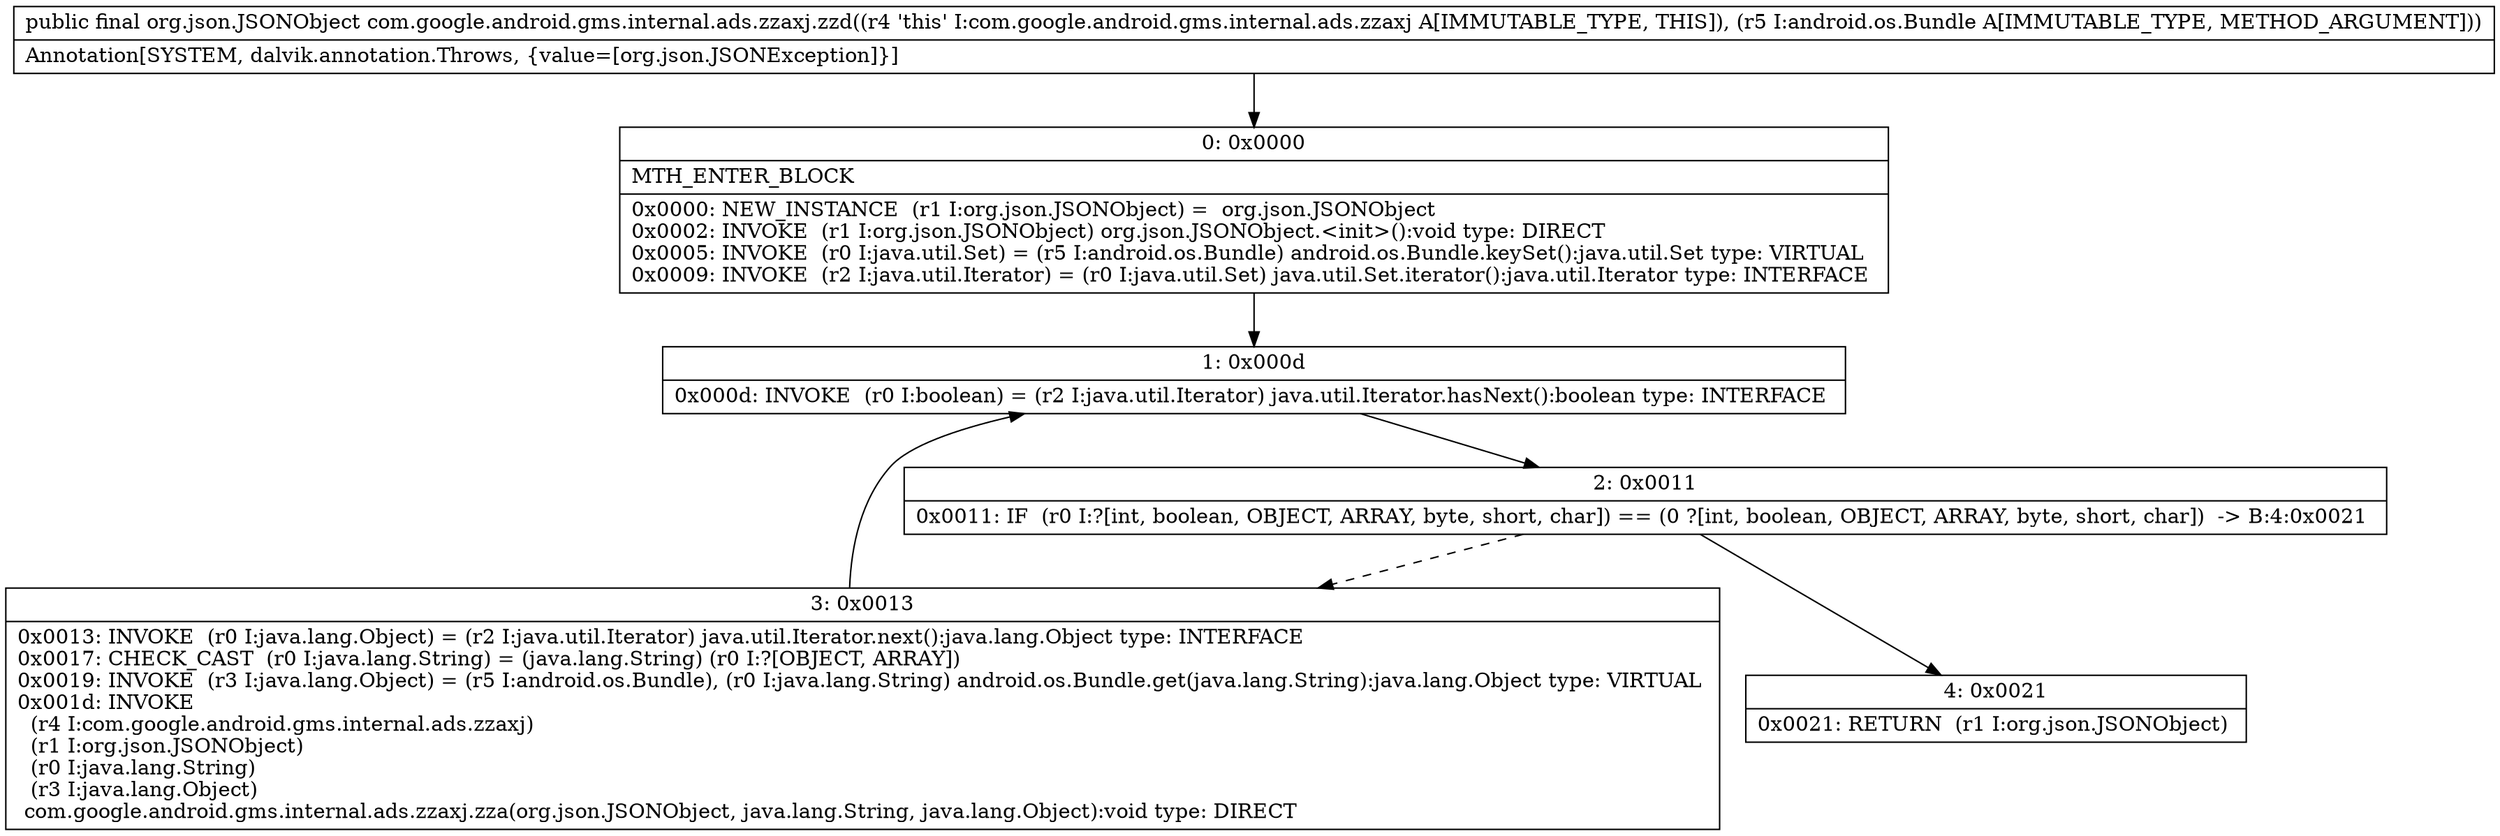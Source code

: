 digraph "CFG forcom.google.android.gms.internal.ads.zzaxj.zzd(Landroid\/os\/Bundle;)Lorg\/json\/JSONObject;" {
Node_0 [shape=record,label="{0\:\ 0x0000|MTH_ENTER_BLOCK\l|0x0000: NEW_INSTANCE  (r1 I:org.json.JSONObject) =  org.json.JSONObject \l0x0002: INVOKE  (r1 I:org.json.JSONObject) org.json.JSONObject.\<init\>():void type: DIRECT \l0x0005: INVOKE  (r0 I:java.util.Set) = (r5 I:android.os.Bundle) android.os.Bundle.keySet():java.util.Set type: VIRTUAL \l0x0009: INVOKE  (r2 I:java.util.Iterator) = (r0 I:java.util.Set) java.util.Set.iterator():java.util.Iterator type: INTERFACE \l}"];
Node_1 [shape=record,label="{1\:\ 0x000d|0x000d: INVOKE  (r0 I:boolean) = (r2 I:java.util.Iterator) java.util.Iterator.hasNext():boolean type: INTERFACE \l}"];
Node_2 [shape=record,label="{2\:\ 0x0011|0x0011: IF  (r0 I:?[int, boolean, OBJECT, ARRAY, byte, short, char]) == (0 ?[int, boolean, OBJECT, ARRAY, byte, short, char])  \-\> B:4:0x0021 \l}"];
Node_3 [shape=record,label="{3\:\ 0x0013|0x0013: INVOKE  (r0 I:java.lang.Object) = (r2 I:java.util.Iterator) java.util.Iterator.next():java.lang.Object type: INTERFACE \l0x0017: CHECK_CAST  (r0 I:java.lang.String) = (java.lang.String) (r0 I:?[OBJECT, ARRAY]) \l0x0019: INVOKE  (r3 I:java.lang.Object) = (r5 I:android.os.Bundle), (r0 I:java.lang.String) android.os.Bundle.get(java.lang.String):java.lang.Object type: VIRTUAL \l0x001d: INVOKE  \l  (r4 I:com.google.android.gms.internal.ads.zzaxj)\l  (r1 I:org.json.JSONObject)\l  (r0 I:java.lang.String)\l  (r3 I:java.lang.Object)\l com.google.android.gms.internal.ads.zzaxj.zza(org.json.JSONObject, java.lang.String, java.lang.Object):void type: DIRECT \l}"];
Node_4 [shape=record,label="{4\:\ 0x0021|0x0021: RETURN  (r1 I:org.json.JSONObject) \l}"];
MethodNode[shape=record,label="{public final org.json.JSONObject com.google.android.gms.internal.ads.zzaxj.zzd((r4 'this' I:com.google.android.gms.internal.ads.zzaxj A[IMMUTABLE_TYPE, THIS]), (r5 I:android.os.Bundle A[IMMUTABLE_TYPE, METHOD_ARGUMENT]))  | Annotation[SYSTEM, dalvik.annotation.Throws, \{value=[org.json.JSONException]\}]\l}"];
MethodNode -> Node_0;
Node_0 -> Node_1;
Node_1 -> Node_2;
Node_2 -> Node_3[style=dashed];
Node_2 -> Node_4;
Node_3 -> Node_1;
}

